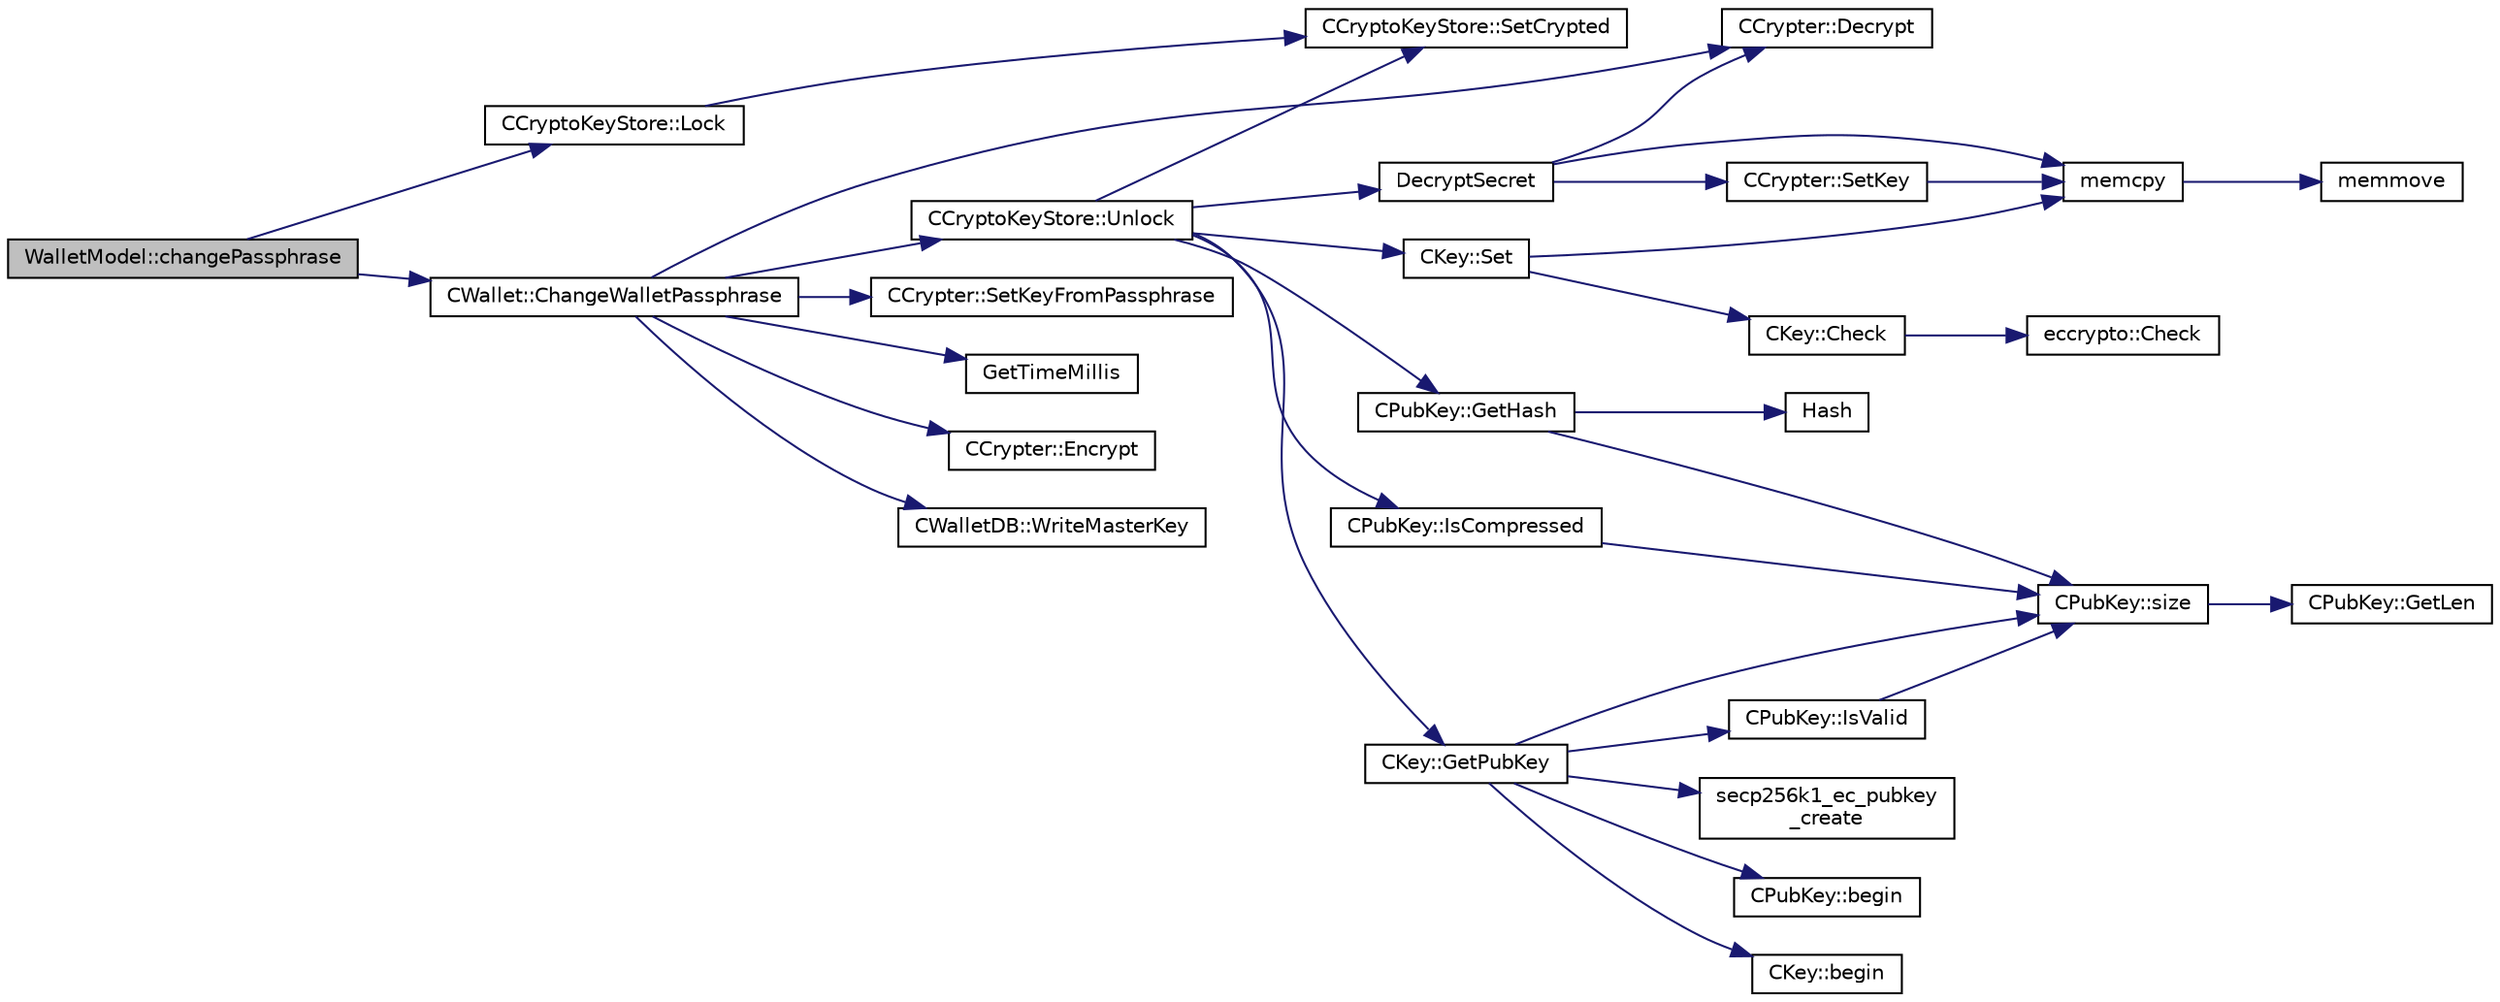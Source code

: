 digraph "WalletModel::changePassphrase"
{
  edge [fontname="Helvetica",fontsize="10",labelfontname="Helvetica",labelfontsize="10"];
  node [fontname="Helvetica",fontsize="10",shape=record];
  rankdir="LR";
  Node121 [label="WalletModel::changePassphrase",height=0.2,width=0.4,color="black", fillcolor="grey75", style="filled", fontcolor="black"];
  Node121 -> Node122 [color="midnightblue",fontsize="10",style="solid",fontname="Helvetica"];
  Node122 [label="CCryptoKeyStore::Lock",height=0.2,width=0.4,color="black", fillcolor="white", style="filled",URL="$class_c_crypto_key_store.html#ab73ebcbfa6e0aaf271d0fff9369a6685"];
  Node122 -> Node123 [color="midnightblue",fontsize="10",style="solid",fontname="Helvetica"];
  Node123 [label="CCryptoKeyStore::SetCrypted",height=0.2,width=0.4,color="black", fillcolor="white", style="filled",URL="$class_c_crypto_key_store.html#af202f587051735be5a39344d9e333720"];
  Node121 -> Node124 [color="midnightblue",fontsize="10",style="solid",fontname="Helvetica"];
  Node124 [label="CWallet::ChangeWalletPassphrase",height=0.2,width=0.4,color="black", fillcolor="white", style="filled",URL="$group__map_wallet.html#ga4abcec3066e7c462f4564c159fc15031"];
  Node124 -> Node125 [color="midnightblue",fontsize="10",style="solid",fontname="Helvetica"];
  Node125 [label="CCrypter::SetKeyFromPassphrase",height=0.2,width=0.4,color="black", fillcolor="white", style="filled",URL="$class_c_crypter.html#a5368279e4a1549d3c1d15d8aa2179708"];
  Node124 -> Node126 [color="midnightblue",fontsize="10",style="solid",fontname="Helvetica"];
  Node126 [label="CCrypter::Decrypt",height=0.2,width=0.4,color="black", fillcolor="white", style="filled",URL="$class_c_crypter.html#a4dbabed4975d4435d22c76deac43df7f"];
  Node124 -> Node127 [color="midnightblue",fontsize="10",style="solid",fontname="Helvetica"];
  Node127 [label="CCryptoKeyStore::Unlock",height=0.2,width=0.4,color="black", fillcolor="white", style="filled",URL="$class_c_crypto_key_store.html#a81bd70e18aa75f566526620a74f9cd88"];
  Node127 -> Node123 [color="midnightblue",fontsize="10",style="solid",fontname="Helvetica"];
  Node127 -> Node128 [color="midnightblue",fontsize="10",style="solid",fontname="Helvetica"];
  Node128 [label="DecryptSecret",height=0.2,width=0.4,color="black", fillcolor="white", style="filled",URL="$crypter_8cpp.html#aded00aa7498a7485a00e77a20856b3e4"];
  Node128 -> Node129 [color="midnightblue",fontsize="10",style="solid",fontname="Helvetica"];
  Node129 [label="memcpy",height=0.2,width=0.4,color="black", fillcolor="white", style="filled",URL="$glibc__compat_8cpp.html#a0f46826ab0466591e136db24394923cf"];
  Node129 -> Node130 [color="midnightblue",fontsize="10",style="solid",fontname="Helvetica"];
  Node130 [label="memmove",height=0.2,width=0.4,color="black", fillcolor="white", style="filled",URL="$glibc__compat_8cpp.html#a9778d49e9029dd75bc53ecbbf9f5e9a1"];
  Node128 -> Node131 [color="midnightblue",fontsize="10",style="solid",fontname="Helvetica"];
  Node131 [label="CCrypter::SetKey",height=0.2,width=0.4,color="black", fillcolor="white", style="filled",URL="$class_c_crypter.html#a0d948dd4796e2420e1dd9c1ddbf7974e"];
  Node131 -> Node129 [color="midnightblue",fontsize="10",style="solid",fontname="Helvetica"];
  Node128 -> Node126 [color="midnightblue",fontsize="10",style="solid",fontname="Helvetica"];
  Node127 -> Node132 [color="midnightblue",fontsize="10",style="solid",fontname="Helvetica"];
  Node132 [label="CPubKey::GetHash",height=0.2,width=0.4,color="black", fillcolor="white", style="filled",URL="$class_c_pub_key.html#ab1aaa3f6085a3e9bc034d3e1269d870d",tooltip="Get the 256-bit hash of this public key. "];
  Node132 -> Node133 [color="midnightblue",fontsize="10",style="solid",fontname="Helvetica"];
  Node133 [label="Hash",height=0.2,width=0.4,color="black", fillcolor="white", style="filled",URL="$hash_8h.html#a12c5e981d7f5f2850027fd5e932eff61",tooltip="Compute the 256-bit hash of a std::string. "];
  Node132 -> Node134 [color="midnightblue",fontsize="10",style="solid",fontname="Helvetica"];
  Node134 [label="CPubKey::size",height=0.2,width=0.4,color="black", fillcolor="white", style="filled",URL="$class_c_pub_key.html#a6bb28fcf0a5f799c69f5b7269363b309",tooltip="Simple read-only vector-like interface to the pubkey data. "];
  Node134 -> Node135 [color="midnightblue",fontsize="10",style="solid",fontname="Helvetica"];
  Node135 [label="CPubKey::GetLen",height=0.2,width=0.4,color="black", fillcolor="white", style="filled",URL="$class_c_pub_key.html#a7dc71b3f037c84268dc22de97d7b65fb",tooltip="Compute the length of a pubkey with a given first byte. "];
  Node127 -> Node136 [color="midnightblue",fontsize="10",style="solid",fontname="Helvetica"];
  Node136 [label="CKey::Set",height=0.2,width=0.4,color="black", fillcolor="white", style="filled",URL="$class_c_key.html#aaa13d5f08456bba094210c5eeabf64c8",tooltip="Initialize using begin and end iterators to byte data. "];
  Node136 -> Node137 [color="midnightblue",fontsize="10",style="solid",fontname="Helvetica"];
  Node137 [label="CKey::Check",height=0.2,width=0.4,color="black", fillcolor="white", style="filled",URL="$class_c_key.html#acec869bc75fa8f4d619ab025d367a97c",tooltip="Check whether the 32-byte array pointed to be vch is valid keydata. "];
  Node137 -> Node138 [color="midnightblue",fontsize="10",style="solid",fontname="Helvetica"];
  Node138 [label="eccrypto::Check",height=0.2,width=0.4,color="black", fillcolor="white", style="filled",URL="$namespaceeccrypto.html#a231bdcb32521375b68fbdaf0d952cfd0"];
  Node136 -> Node129 [color="midnightblue",fontsize="10",style="solid",fontname="Helvetica"];
  Node127 -> Node139 [color="midnightblue",fontsize="10",style="solid",fontname="Helvetica"];
  Node139 [label="CPubKey::IsCompressed",height=0.2,width=0.4,color="black", fillcolor="white", style="filled",URL="$class_c_pub_key.html#a25f8b70340ad20ddab0f80ec4cee9396",tooltip="Check whether this is a compressed public key. "];
  Node139 -> Node134 [color="midnightblue",fontsize="10",style="solid",fontname="Helvetica"];
  Node127 -> Node140 [color="midnightblue",fontsize="10",style="solid",fontname="Helvetica"];
  Node140 [label="CKey::GetPubKey",height=0.2,width=0.4,color="black", fillcolor="white", style="filled",URL="$class_c_key.html#aa1085c59603a62db6ec776300f250337",tooltip="Compute the public key from a private key. "];
  Node140 -> Node141 [color="midnightblue",fontsize="10",style="solid",fontname="Helvetica"];
  Node141 [label="secp256k1_ec_pubkey\l_create",height=0.2,width=0.4,color="black", fillcolor="white", style="filled",URL="$secp256k1_8h.html#a22e1ef593e0d06d40b4f233e91447aa3",tooltip="Compute the public key for a secret key. "];
  Node140 -> Node142 [color="midnightblue",fontsize="10",style="solid",fontname="Helvetica"];
  Node142 [label="CPubKey::begin",height=0.2,width=0.4,color="black", fillcolor="white", style="filled",URL="$class_c_pub_key.html#a859ab9909d68092d6d4fc739237ab358"];
  Node140 -> Node143 [color="midnightblue",fontsize="10",style="solid",fontname="Helvetica"];
  Node143 [label="CKey::begin",height=0.2,width=0.4,color="black", fillcolor="white", style="filled",URL="$class_c_key.html#ab8dee0ad9d933304a22284ee40040847"];
  Node140 -> Node134 [color="midnightblue",fontsize="10",style="solid",fontname="Helvetica"];
  Node140 -> Node144 [color="midnightblue",fontsize="10",style="solid",fontname="Helvetica"];
  Node144 [label="CPubKey::IsValid",height=0.2,width=0.4,color="black", fillcolor="white", style="filled",URL="$class_c_pub_key.html#a4fa94293cf8577fd039b9a133f6c7f30"];
  Node144 -> Node134 [color="midnightblue",fontsize="10",style="solid",fontname="Helvetica"];
  Node124 -> Node145 [color="midnightblue",fontsize="10",style="solid",fontname="Helvetica"];
  Node145 [label="GetTimeMillis",height=0.2,width=0.4,color="black", fillcolor="white", style="filled",URL="$utiltime_8cpp.html#a139d0fe6387b9e230a9b8bb12d9b43b9"];
  Node124 -> Node146 [color="midnightblue",fontsize="10",style="solid",fontname="Helvetica"];
  Node146 [label="CCrypter::Encrypt",height=0.2,width=0.4,color="black", fillcolor="white", style="filled",URL="$class_c_crypter.html#a124fcd3021569a660ce2daa3391c8ea4"];
  Node124 -> Node147 [color="midnightblue",fontsize="10",style="solid",fontname="Helvetica"];
  Node147 [label="CWalletDB::WriteMasterKey",height=0.2,width=0.4,color="black", fillcolor="white", style="filled",URL="$class_c_wallet_d_b.html#a507690da431ef61244941ad39c308aeb"];
}

